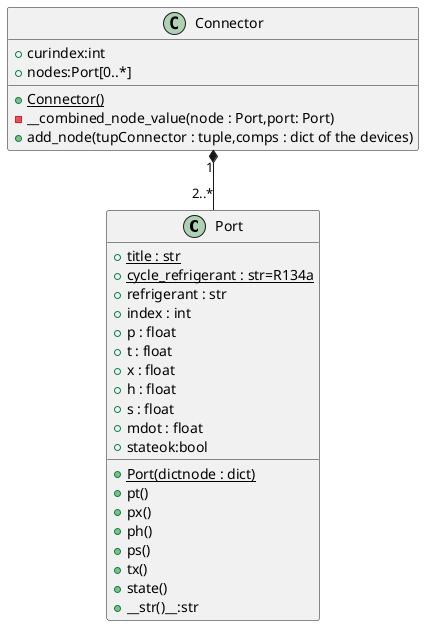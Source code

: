 @startuml
class Port {
 + {static} title : str
 + {static} cycle_refrigerant : str=R134a
 + refrigerant : str
 + index : int
 + p : float
 + t : float
 + x : float
 + h : float
 + s : float
 + mdot : float
 + stateok:bool
 + {static} Port(dictnode : dict)
 + pt()
 + px()
 + ph()
 + ps()
 + tx()
 + state()
 + __str()__:str
}
class Connector {
  + curindex:int
  + nodes:Port[0..*]
  + {static} Connector()
  - __combined_node_value(node : Port,port: Port)
  + add_node(tupConnector : tuple,comps : dict of the devices)
}
Connector"1" *-- "2..*" Port
@enduml


